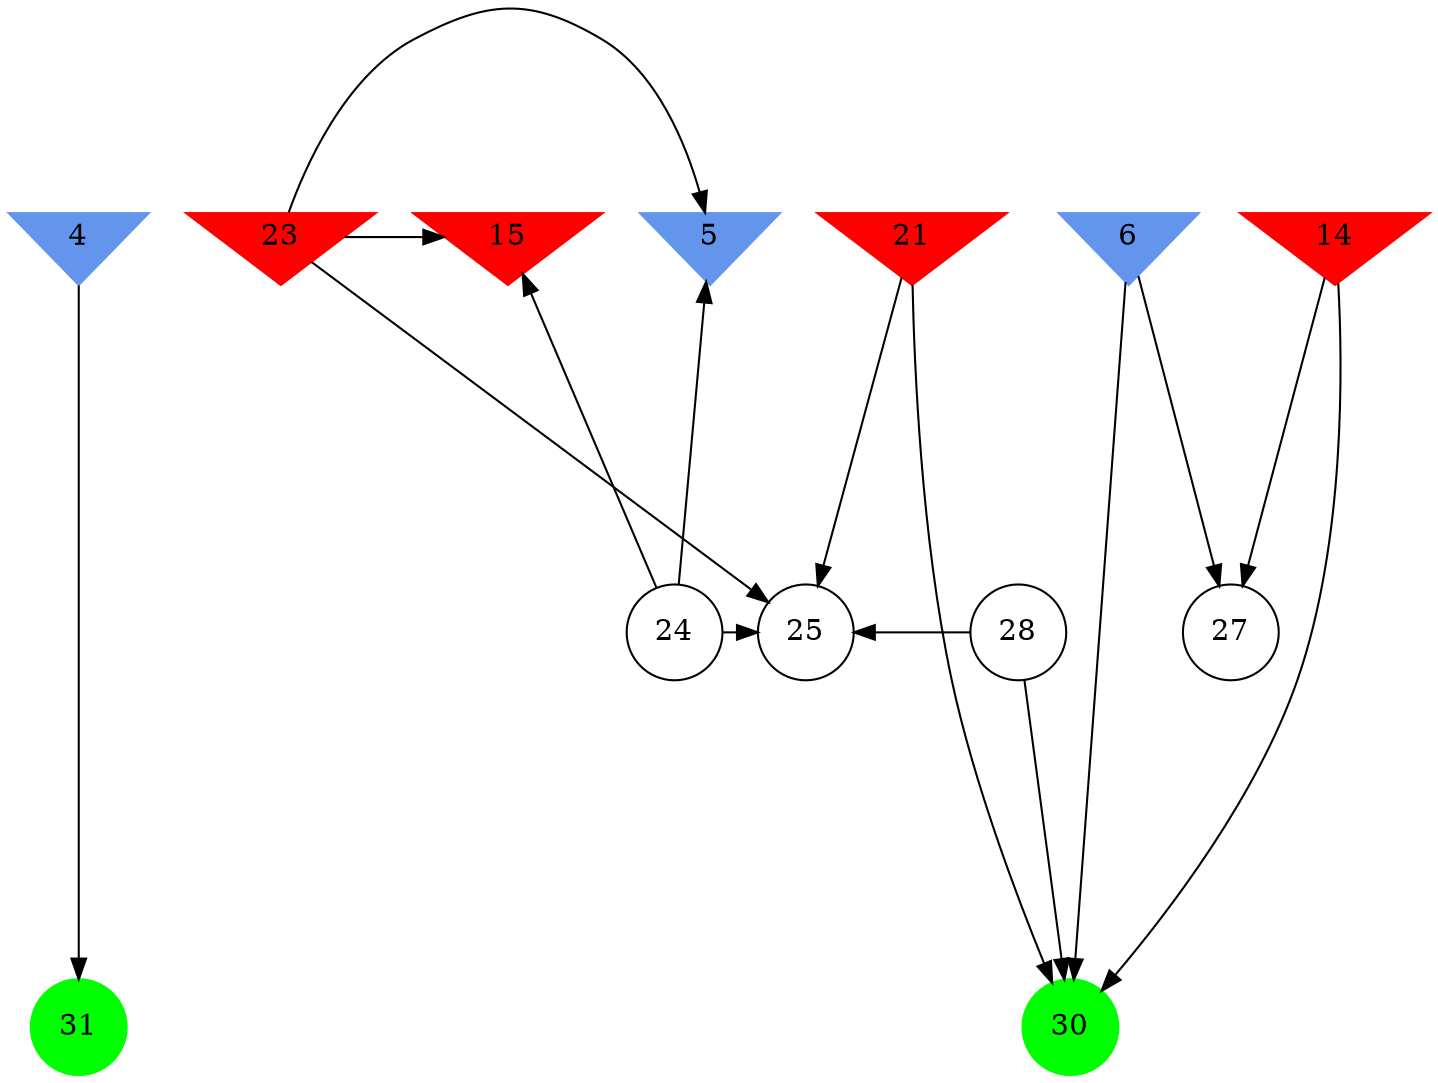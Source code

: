 digraph brain {
	ranksep=2.0;
	4 [shape=invtriangle,style=filled,color=cornflowerblue];
	5 [shape=invtriangle,style=filled,color=cornflowerblue];
	6 [shape=invtriangle,style=filled,color=cornflowerblue];
	14 [shape=invtriangle,style=filled,color=red];
	15 [shape=invtriangle,style=filled,color=red];
	21 [shape=invtriangle,style=filled,color=red];
	23 [shape=invtriangle,style=filled,color=red];
	24 [shape=circle,color=black];
	25 [shape=circle,color=black];
	27 [shape=circle,color=black];
	28 [shape=circle,color=black];
	30 [shape=circle,style=filled,color=green];
	31 [shape=circle,style=filled,color=green];
	4	->	31;
	24	->	25;
	24	->	15;
	24	->	5;
	23	->	25;
	23	->	15;
	23	->	5;
	14	->	27;
	14	->	30;
	6	->	27;
	6	->	30;
	21	->	25;
	21	->	30;
	28	->	25;
	28	->	30;
	{ rank=same; 4; 5; 6; 14; 15; 21; 23; }
	{ rank=same; 24; 25; 27; 28; }
	{ rank=same; 30; 31; }
}
